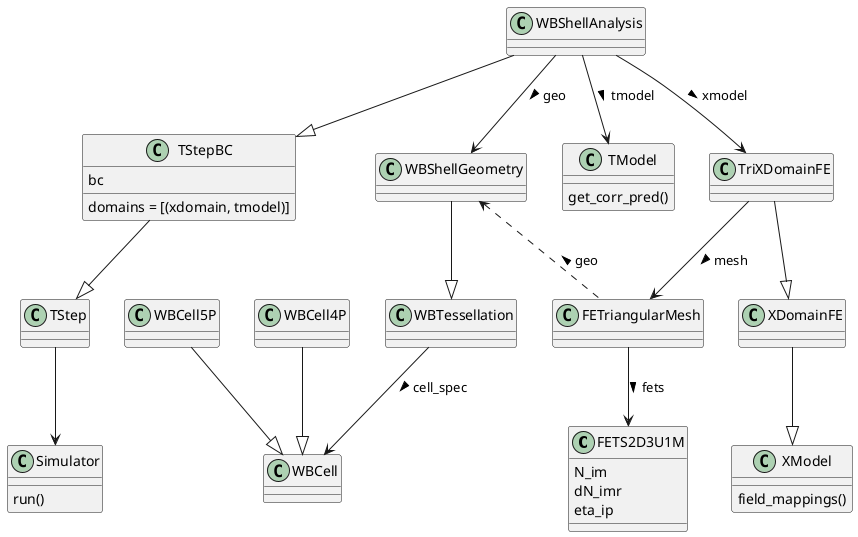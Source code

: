 @startuml
'https://plantuml.com/class-diagram

class FETS2D3U1M{
N_im
dN_imr
eta_ip
}

FETriangularMesh --> FETS2D3U1M : fets >

class Simulator {
 run()
}

TStep --> Simulator

class TStep {
}

TStepBC --|> TStep

class TStepBC {
    domains = [(xdomain, tmodel)]
    bc
}

WBShellAnalysis --|> TStepBC

class WBCell {
}

class WBCell4P{
}

class WBCell5P{
}

WBCell4P --|> WBCell

WBCell5P --|> WBCell

class WBTessellation {

}

WBTessellation --> WBCell: cell_spec >

class FETriangularMesh{
}

class WBShellGeometry{
}

WBShellGeometry --|> WBTessellation

WBShellGeometry <.. FETriangularMesh : geo <


class TModel {
    get_corr_pred()
}

class XModel{
    field_mappings()
}

class TriXDomainFE{
}

XDomainFE --|> XModel
TriXDomainFE --|> XDomainFE

TriXDomainFE --> FETriangularMesh : mesh >

WBShellAnalysis --> WBShellGeometry : geo >
WBShellAnalysis --> TModel : tmodel >
WBShellAnalysis --> TriXDomainFE : xmodel >

@enduml